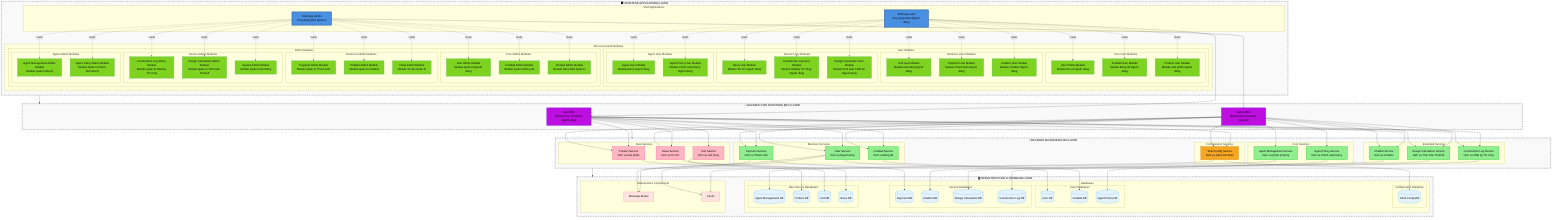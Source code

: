 flowchart TB
    %% Frontend Layer - Top Level
    subgraph Frontend["🖥️ FRONTEND APPLICATIONS LAYER"]
        direction TB
        subgraph ShellApps["Shell Applications"]
            direction LR
            SAU["Shell App User<br/>Ứng dụng Shell Người dùng"]
            SAA["Shell App Admin<br/>Ứng dụng Shell Quản trị"]
        end
        
        subgraph MicroFrontends["Micro-Frontend Modules"]
            direction TB
            subgraph UserModules["User Modules"]
                direction TB
                subgraph CoreUserModules["Core User Modules"]
                    direction LR
                    UPM["User Profile Module<br/>Module Hồ sơ Người dùng"]
                    FUM["Football User Module<br/>Module Bóng đá Người dùng"]
                    PUM["Product User Module<br/>Module Sản phẩm Người dùng"]
                end
                subgraph BusinessUserModules["Business User Modules"]
                    direction LR
                    CUM["Cart User Module<br/>Module Giỏ hàng Người dùng"]
                    PAM_USER["Payment User Module<br/>Module Thanh toán Người dùng"]
                    CBM["Chatbot User Module<br/>Module Chatbot Người dùng"]
                end
                subgraph ServiceUserModules["Service User Modules"]
                    direction LR
                    NUM["News User Module<br/>Module Tin tức Người dùng"]
                    CLUM["Construction Log User Module<br/>Module Nhật ký Thi công Người dùng"]
                    DCUM["Design Calculation User Module<br/>Module Tính toán Thiết kế Người dùng"]
                end
                subgraph AgentUserModules["Agent User Modules"]
                    direction LR
                    AUM["Agent User Module<br/>Module Đại lý Người dùng"]
                    APUM["Agent Policy User Module<br/>Module Chính sách Đại lý Người dùng"]
                end
            end
            subgraph AdminModules["Admin Modules"]
                direction TB
                subgraph CoreAdminModules["Core Admin Modules"]
                    direction LR
                    UAM["User Admin Module<br/>Module Quản trị Người dùng"]
                    FAM["Football Admin Module<br/>Module Quản trị Bóng đá"]
                    PAM["Product Admin Module<br/>Module Sản phẩm Quản trị"]
                end
                subgraph BusinessAdminModules["Business Admin Modules"]
                    direction LR
                    PAYAM["Payment Admin Module<br/>Module Quản trị Thanh toán"]
                    CBAM["Chatbot Admin Module<br/>Module Quản trị Chatbot"]
                    NAM["News Admin Module<br/>Module Tin tức Quản trị"]
                end
                subgraph ServiceAdminModules["Service Admin Modules"]
                    direction LR
                    CLAM["Construction Log Admin Module<br/>Module Quản trị Nhật ký Thi công"]
                    DCAM["Design Calculation Admin Module<br/>Module Quản trị Tính toán Thiết kế"]
                    SAM["System Admin Module<br/>Module Quản trị Hệ thống"]
                end
                subgraph AgentAdminModules["Agent Admin Modules"]
                    direction LR
                    AMAM["Agent Management Admin Module<br/>Module Quản trị Đại lý"]
                    APAM["Agent Policy Admin Module<br/>Module Quản trị Chính sách Đại lý"]
                end
            end
        end
    end
    
    %% BFF Layer - Middle Level
    subgraph BFFLayer["🔗 BACKEND FOR FRONTEND (BFF) LAYER"]
        direction LR
        UBFF["User BFF<br/>Backend for Frontend Người dùng"]
        ABFF["Admin BFF<br/>Backend for Frontend Quản trị"]
    end
    
    %% Backend Services Layer - Lower Level
    subgraph BackendLayer["⚡ BACKEND MICROSERVICES LAYER"]
        direction TB
        subgraph ConfigServices["Configuration Services"]
            direction LR
            SCS["Shell Config Service<br/>Dịch vụ Cấu hình Shell"]
        end
        
        subgraph CoreServices["Core Services"]
            direction LR
            APS["Agent Policy Service<br/>Dịch vụ Chính sách Đại lý"]
            AMS["Agent Management Service<br/>Dịch vụ Quản lý Đại lý"]
        end
        
        subgraph BusinessServices["Business Services"]
            direction LR
            FS["Football Service<br/>Dịch vụ Bóng đá"]
            US["User Service<br/>Dịch vụ Người dùng"]
            PS["Payment Service<br/>Dịch vụ Thanh toán"]
        end
        
        subgraph ExtendedServices["Extended Services"]
            direction LR
            CBS["Chatbot Service<br/>Dịch vụ Chatbot"]
            DCS["Design Calculation Service<br/>Dịch vụ Tính toán Thiết kế"]
            FAS["Construction Log Service<br/>Dịch vụ Nhật ký Thi công"]
        end
        
        subgraph NewServices["New Services"]
            direction LR
            NS["News Service<br/>Dịch vụ Tin tức"]
            CTS["Cart Service<br/>Dịch vụ Giỏ hàng"]
            PRS["Product Service<br/>Dịch vụ Sản phẩm"]
        end
    end
    
    %% Infrastructure & Database Layer - Bottom Level
    subgraph InfraLayer["🗄️ INFRASTRUCTURE & DATABASE LAYER"]
        direction TB
        subgraph Databases["Databases"]
            direction TB
            subgraph ConfigDB["Configuration Database"]
                direction LR
                SCDB[(Shell Config DB)]
            end
            subgraph DB1["Core Databases"]
                direction LR
                UDB[(User DB)]
                FDB[(Football DB)]
                APDB[(Agent Policy DB)]
            end
            subgraph DB2["Service Databases"]
                direction LR
                PDB[(Payment DB)]
                CBDB[(Chatbot DB)]
                DCDB[(Design Calculation DB)]
                FADB[(Construction Log DB)]
            end
            subgraph DB3["New Service Databases"]
                direction LR
                AMDB[(Agent Management DB)]
                PRDB[(Product DB)]
                CTDB[(Cart DB)]
                NDB[(News DB)]
            end
        end
        
        subgraph Infrastructure["Infrastructure Components"]
            direction LR
            MB[Message Broker]
            CACHE[Cache]
        end
    end
    
    %% Vertical Layer Connections
    Frontend --> BFFLayer
    BFFLayer --> BackendLayer
    BackendLayer --> InfraLayer
    
    %% Shell App User to User Modules connections
    SAU -.->|loads| UPM
    SAU -.->|loads| FUM
    SAU -.->|loads| PUM
    SAU -.->|loads| CUM
    SAU -.->|loads| PAM_USER
    SAU -.->|loads| CBM
    SAU -.->|loads| NUM
    SAU -.->|loads| CLUM
    SAU -.->|loads| DCUM
    SAU -.->|loads| AUM
    SAU -.->|loads| APUM
    
    %% Shell App Admin to Admin Modules connections
    SAA -.->|loads| UAM
    SAA -.->|loads| FAM
    SAA -.->|loads| PAM
    SAA -.->|loads| PAYAM
    SAA -.->|loads| CBAM
    SAA -.->|loads| NAM
    SAA -.->|loads| CLAM
    SAA -.->|loads| DCAM
    SAA -.->|loads| SAM
    SAA -.->|loads| AMAM
    SAA -.->|loads| APAM
    
    %% Shell Apps to BFF connections (ALL traffic goes through BFF)
    SAU --> UBFF
    SAA --> ABFF
    
    %% BFF to Shell Config Service connections (CORRECTED)
    UBFF --> SCS
    ABFF --> SCS
    
    %% User BFF to Backend Services connections
    UBFF --> US
    UBFF --> PRS
    UBFF --> CTS
    UBFF --> NS
    UBFF --> CBS
    UBFF --> PS
    UBFF --> FS
    UBFF --> DCS
    UBFF --> FAS
    
    %% Admin BFF to Backend Services connections
    ABFF --> APS
    ABFF --> AMS
    ABFF --> PRS
    ABFF --> NS
    ABFF --> US
    ABFF --> PS
    ABFF --> FS
    ABFF --> CBS
    ABFF --> DCS
    ABFF --> FAS
    
    %% Shell Config Service to Database
    SCS --> SCDB
    
    %% Services to Database connections
    US --> UDB
    FS --> FDB
    APS --> APDB
    PS --> PDB
    CBS --> CBDB
    DCS --> DCDB
    FAS --> FADB
    AMS --> AMDB
    PRS --> PRDB
    CTS --> CTDB
    NS --> NDB
    
    %% Infrastructure connections
    US --> MB
    PS --> MB
    SCS --> CACHE
    US --> CACHE
    
    %% Styling
    classDef shellApp fill:#4a90e2,stroke:#2c5aa0,stroke-width:3px,color:#000000
    classDef microFrontend fill:#7ed321,stroke:#5cb85c,stroke-width:2px,color:#000000
    classDef shellConfig fill:#f5a623,stroke:#d68910,stroke-width:2px,color:#000000
    classDef bff fill:#bd10e0,stroke:#9013fe,stroke-width:3px,color:#000000
    classDef serviceGreen fill:#90ee90,stroke:#32cd32,stroke-width:2px,color:#000000
    classDef servicePink fill:#ffb6c1,stroke:#ff69b4,stroke-width:2px,color:#000000
    classDef database fill:#e6f3ff,stroke:#87ceeb,stroke-width:2px,color:#000000
    classDef infrastructure fill:#ffe4e1,stroke:#ffa07a,stroke-width:2px,color:#000000
    classDef layerStyle fill:#f9f9f9,stroke:#333,stroke-width:2px,stroke-dasharray: 5 5,color:#000000
    
    %% Apply classes
    class SAU,SAA shellApp
    class UPM,FUM,PUM,CUM,PAM_USER,CBM,NUM,CLUM,DCUM,AUM,APUM microFrontend
    class UAM,FAM,PAM,PAYAM,CBAM,NAM,CLAM,DCAM,SAM,AMAM,APAM microFrontend
    class SCS shellConfig
    class SCDB shellConfig
    class UBFF,ABFF bff
    class APS,AMS,FS,US,PS,CBS,DCS,FAS serviceGreen
    class NS,CTS,PRS servicePink
    class UDB,FDB,APDB,PDB,CBDB,DCDB,FADB,AMDB,PRDB,CTDB,NDB,SCDB database
    class MB,CACHE infrastructure
    class Frontend,BFFLayer,BackendLayer,InfraLayer layerStyle